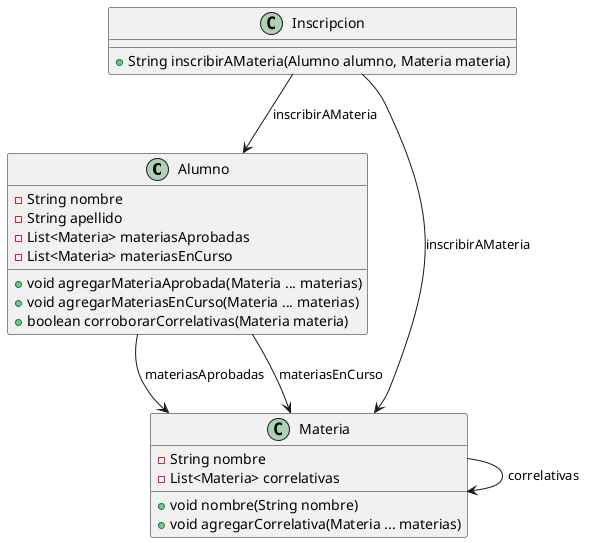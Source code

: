 @startuml
'https://plantuml.com/class-diagram

class Alumno {
    - String nombre
    - String apellido
    - List<Materia> materiasAprobadas
    - List<Materia> materiasEnCurso
    + void agregarMateriaAprobada(Materia ... materias)
    + void agregarMateriasEnCurso(Materia ... materias)
    + boolean corroborarCorrelativas(Materia materia)
}

class Inscripcion {
    + String inscribirAMateria(Alumno alumno, Materia materia)
}

class Materia {
    - String nombre
    - List<Materia> correlativas
    + void nombre(String nombre)
    + void agregarCorrelativa(Materia ... materias)
}

Alumno --> Materia : "materiasAprobadas"
Alumno --> Materia : "materiasEnCurso"
Inscripcion --> Alumno : "inscribirAMateria"
Inscripcion --> Materia : "inscribirAMateria"
Materia --> Materia : "correlativas"
@enduml
